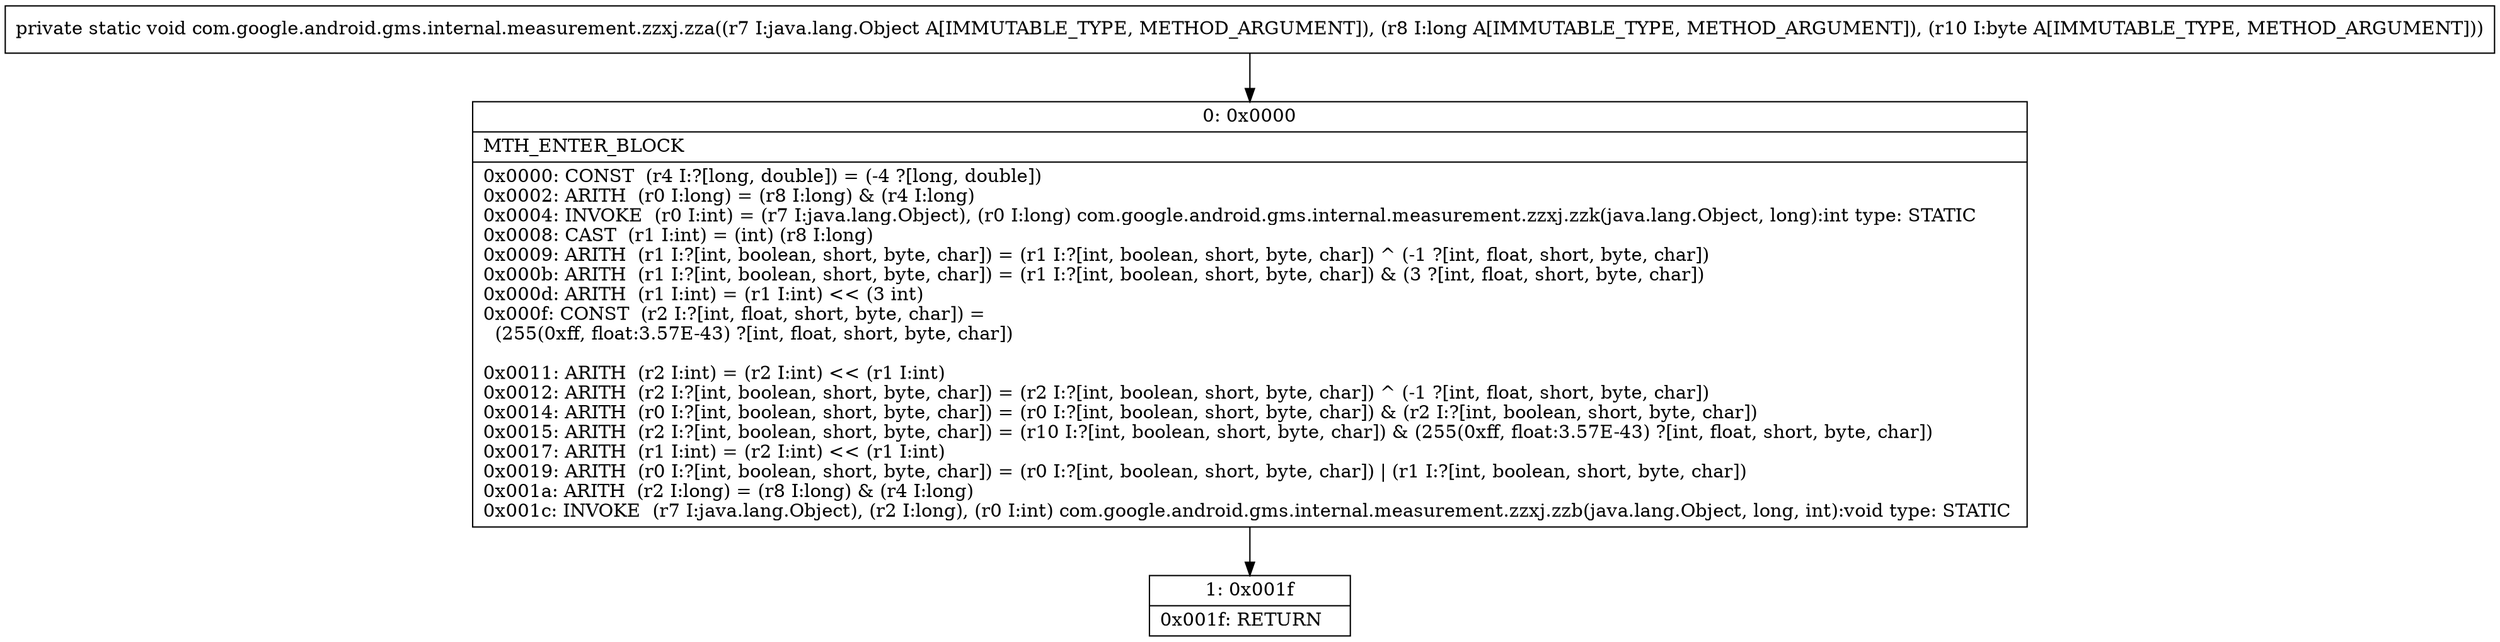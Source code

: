 digraph "CFG forcom.google.android.gms.internal.measurement.zzxj.zza(Ljava\/lang\/Object;JB)V" {
Node_0 [shape=record,label="{0\:\ 0x0000|MTH_ENTER_BLOCK\l|0x0000: CONST  (r4 I:?[long, double]) = (\-4 ?[long, double]) \l0x0002: ARITH  (r0 I:long) = (r8 I:long) & (r4 I:long) \l0x0004: INVOKE  (r0 I:int) = (r7 I:java.lang.Object), (r0 I:long) com.google.android.gms.internal.measurement.zzxj.zzk(java.lang.Object, long):int type: STATIC \l0x0008: CAST  (r1 I:int) = (int) (r8 I:long) \l0x0009: ARITH  (r1 I:?[int, boolean, short, byte, char]) = (r1 I:?[int, boolean, short, byte, char]) ^ (\-1 ?[int, float, short, byte, char]) \l0x000b: ARITH  (r1 I:?[int, boolean, short, byte, char]) = (r1 I:?[int, boolean, short, byte, char]) & (3 ?[int, float, short, byte, char]) \l0x000d: ARITH  (r1 I:int) = (r1 I:int) \<\< (3 int) \l0x000f: CONST  (r2 I:?[int, float, short, byte, char]) = \l  (255(0xff, float:3.57E\-43) ?[int, float, short, byte, char])\l \l0x0011: ARITH  (r2 I:int) = (r2 I:int) \<\< (r1 I:int) \l0x0012: ARITH  (r2 I:?[int, boolean, short, byte, char]) = (r2 I:?[int, boolean, short, byte, char]) ^ (\-1 ?[int, float, short, byte, char]) \l0x0014: ARITH  (r0 I:?[int, boolean, short, byte, char]) = (r0 I:?[int, boolean, short, byte, char]) & (r2 I:?[int, boolean, short, byte, char]) \l0x0015: ARITH  (r2 I:?[int, boolean, short, byte, char]) = (r10 I:?[int, boolean, short, byte, char]) & (255(0xff, float:3.57E\-43) ?[int, float, short, byte, char]) \l0x0017: ARITH  (r1 I:int) = (r2 I:int) \<\< (r1 I:int) \l0x0019: ARITH  (r0 I:?[int, boolean, short, byte, char]) = (r0 I:?[int, boolean, short, byte, char]) \| (r1 I:?[int, boolean, short, byte, char]) \l0x001a: ARITH  (r2 I:long) = (r8 I:long) & (r4 I:long) \l0x001c: INVOKE  (r7 I:java.lang.Object), (r2 I:long), (r0 I:int) com.google.android.gms.internal.measurement.zzxj.zzb(java.lang.Object, long, int):void type: STATIC \l}"];
Node_1 [shape=record,label="{1\:\ 0x001f|0x001f: RETURN   \l}"];
MethodNode[shape=record,label="{private static void com.google.android.gms.internal.measurement.zzxj.zza((r7 I:java.lang.Object A[IMMUTABLE_TYPE, METHOD_ARGUMENT]), (r8 I:long A[IMMUTABLE_TYPE, METHOD_ARGUMENT]), (r10 I:byte A[IMMUTABLE_TYPE, METHOD_ARGUMENT])) }"];
MethodNode -> Node_0;
Node_0 -> Node_1;
}

